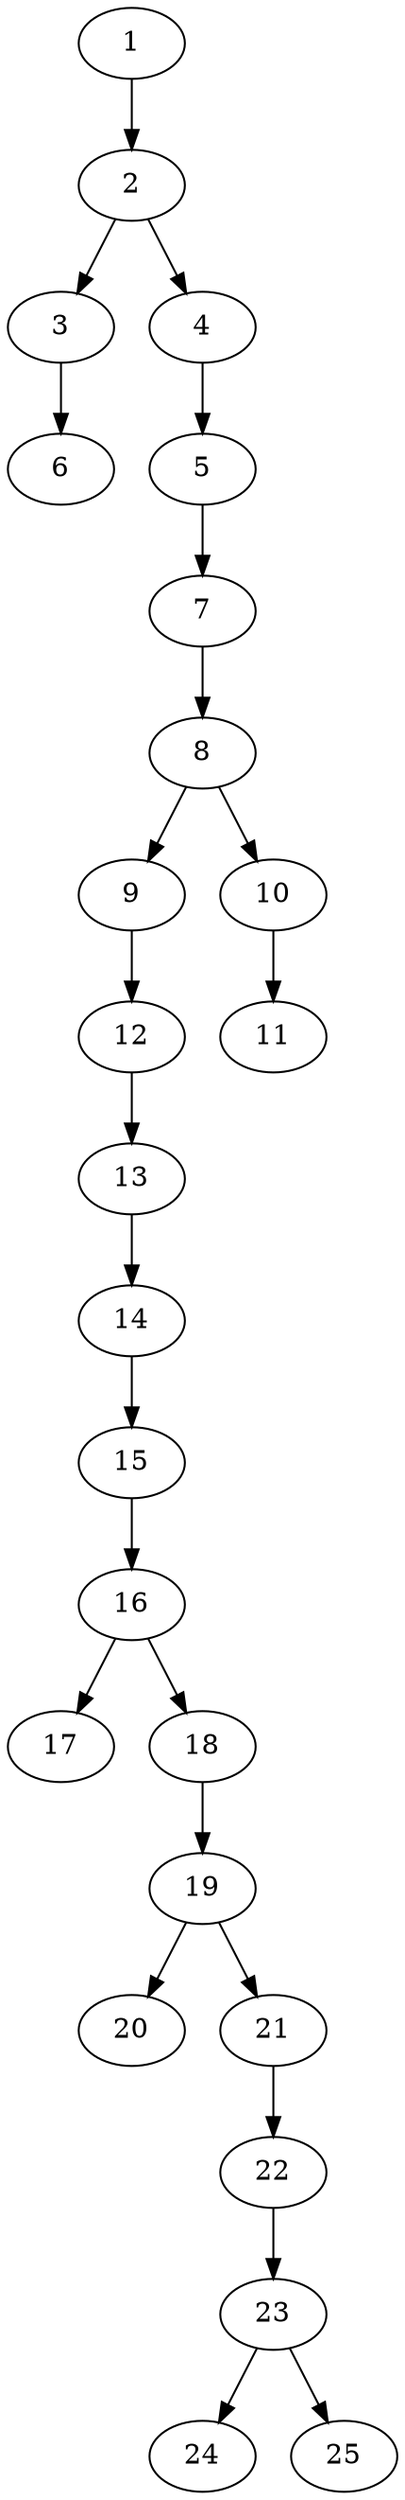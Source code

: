 // DAG automatically generated by daggen at Thu Oct  3 14:00:39 2019
// ./daggen --dot -n 25 --ccr 0.4 --fat 0.3 --regular 0.5 --density 0.5 --mindata 5242880 --maxdata 52428800 
digraph G {
  1 [size="51036160", alpha="0.10", expect_size="20414464"] 
  1 -> 2 [size ="20414464"]
  2 [size="77096960", alpha="0.03", expect_size="30838784"] 
  2 -> 3 [size ="30838784"]
  2 -> 4 [size ="30838784"]
  3 [size="27650560", alpha="0.06", expect_size="11060224"] 
  3 -> 6 [size ="11060224"]
  4 [size="124477440", alpha="0.18", expect_size="49790976"] 
  4 -> 5 [size ="49790976"]
  5 [size="115043840", alpha="0.20", expect_size="46017536"] 
  5 -> 7 [size ="46017536"]
  6 [size="92613120", alpha="0.07", expect_size="37045248"] 
  7 [size="112097280", alpha="0.18", expect_size="44838912"] 
  7 -> 8 [size ="44838912"]
  8 [size="124262400", alpha="0.19", expect_size="49704960"] 
  8 -> 9 [size ="49704960"]
  8 -> 10 [size ="49704960"]
  9 [size="17633280", alpha="0.20", expect_size="7053312"] 
  9 -> 12 [size ="7053312"]
  10 [size="91281920", alpha="0.08", expect_size="36512768"] 
  10 -> 11 [size ="36512768"]
  11 [size="77222400", alpha="0.05", expect_size="30888960"] 
  12 [size="18598400", alpha="0.02", expect_size="7439360"] 
  12 -> 13 [size ="7439360"]
  13 [size="37445120", alpha="0.00", expect_size="14978048"] 
  13 -> 14 [size ="14978048"]
  14 [size="71068160", alpha="0.15", expect_size="28427264"] 
  14 -> 15 [size ="28427264"]
  15 [size="57751040", alpha="0.14", expect_size="23100416"] 
  15 -> 16 [size ="23100416"]
  16 [size="56537600", alpha="0.05", expect_size="22615040"] 
  16 -> 17 [size ="22615040"]
  16 -> 18 [size ="22615040"]
  17 [size="95738880", alpha="0.16", expect_size="38295552"] 
  18 [size="81886720", alpha="0.16", expect_size="32754688"] 
  18 -> 19 [size ="32754688"]
  19 [size="77038080", alpha="0.07", expect_size="30815232"] 
  19 -> 20 [size ="30815232"]
  19 -> 21 [size ="30815232"]
  20 [size="76367360", alpha="0.04", expect_size="30546944"] 
  21 [size="120954880", alpha="0.07", expect_size="48381952"] 
  21 -> 22 [size ="48381952"]
  22 [size="30725120", alpha="0.01", expect_size="12290048"] 
  22 -> 23 [size ="12290048"]
  23 [size="44825600", alpha="0.17", expect_size="17930240"] 
  23 -> 24 [size ="17930240"]
  23 -> 25 [size ="17930240"]
  24 [size="47124480", alpha="0.13", expect_size="18849792"] 
  25 [size="20200960", alpha="0.05", expect_size="8080384"] 
}
